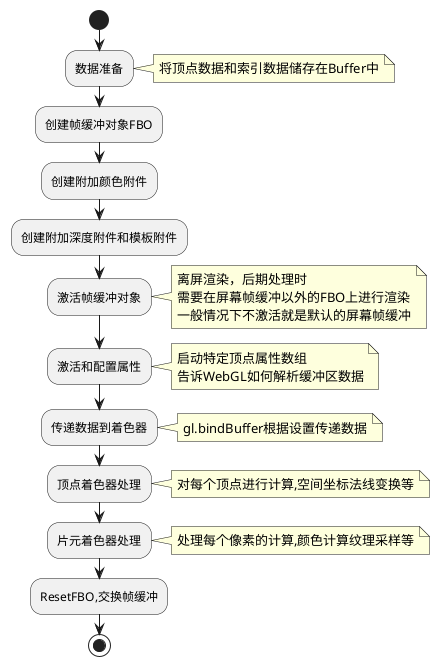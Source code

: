 @startuml GPUProcess
start
:数据准备;
note right
将顶点数据和索引数据储存在Buffer中
endnote
:创建帧缓冲对象FBO;
:创建附加颜色附件;
:创建附加深度附件和模板附件;
:激活帧缓冲对象;
note right
离屏渲染，后期处理时
需要在屏幕帧缓冲以外的FBO上进行渲染
一般情况下不激活就是默认的屏幕帧缓冲
endnote
:激活和配置属性;
note right
启动特定顶点属性数组
告诉WebGL如何解析缓冲区数据
endnote
:传递数据到着色器;
note right
gl.bindBuffer根据设置传递数据
endnote
:顶点着色器处理;
note right
对每个顶点进行计算,空间坐标法线变换等
endnote
:片元着色器处理;
note right
处理每个像素的计算,颜色计算纹理采样等
endnote
:ResetFBO,交换帧缓冲;
stop
@enduml